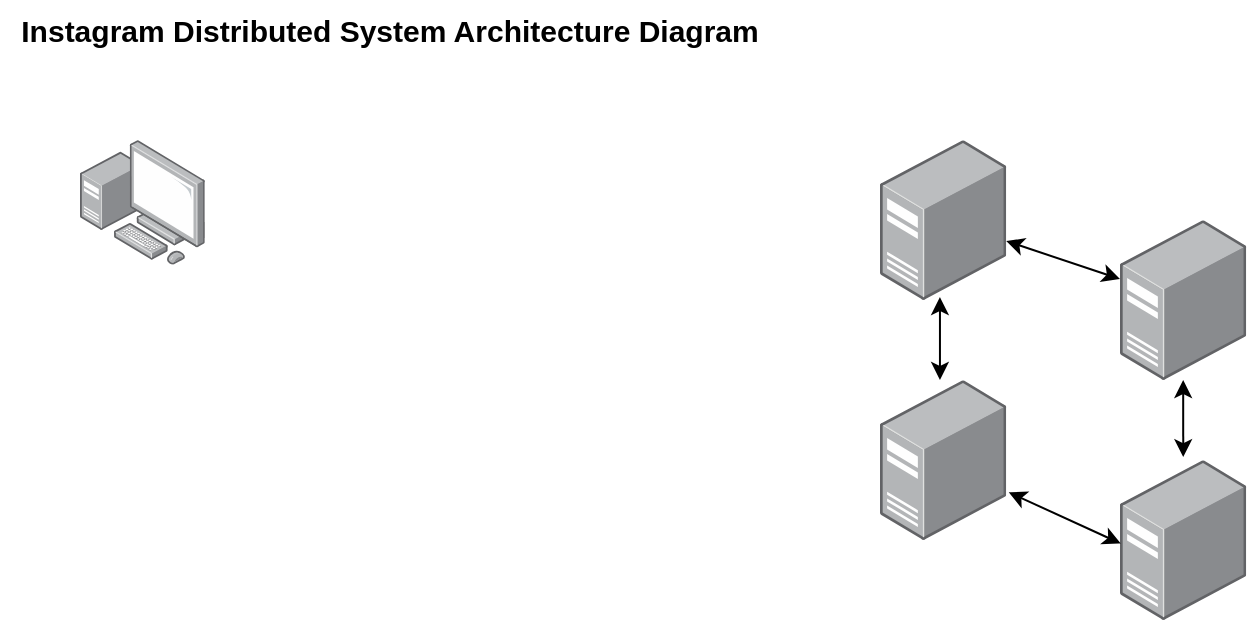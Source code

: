 <mxfile version="21.1.2" type="github">
  <diagram name="Page-1" id="BQi_Npg3bvt2SGq1sg37">
    <mxGraphModel dx="1050" dy="585" grid="1" gridSize="10" guides="1" tooltips="1" connect="1" arrows="1" fold="1" page="1" pageScale="1" pageWidth="1169" pageHeight="827" math="0" shadow="0">
      <root>
        <mxCell id="0" />
        <mxCell id="1" parent="0" />
        <mxCell id="7QXTfeYqioAX42jM7p8--1" value="&lt;b&gt;&lt;font style=&quot;font-size: 15px;&quot;&gt;Instagram Distributed System Architecture Diagram&lt;/font&gt;&lt;/b&gt;" style="text;html=1;strokeColor=none;fillColor=none;align=center;verticalAlign=middle;whiteSpace=wrap;rounded=0;" vertex="1" parent="1">
          <mxGeometry y="10" width="390" height="30" as="geometry" />
        </mxCell>
        <mxCell id="7QXTfeYqioAX42jM7p8--2" value="" style="image;points=[];aspect=fixed;html=1;align=center;shadow=0;dashed=0;image=img/lib/allied_telesis/computer_and_terminals/Server_Desktop.svg;" vertex="1" parent="1">
          <mxGeometry x="440" y="80" width="63.11" height="80" as="geometry" />
        </mxCell>
        <mxCell id="7QXTfeYqioAX42jM7p8--3" value="" style="image;points=[];aspect=fixed;html=1;align=center;shadow=0;dashed=0;image=img/lib/allied_telesis/computer_and_terminals/Personal_Computer_with_Server.svg;" vertex="1" parent="1">
          <mxGeometry x="40" y="80" width="62.4" height="62.4" as="geometry" />
        </mxCell>
        <mxCell id="7QXTfeYqioAX42jM7p8--4" value="" style="image;points=[];aspect=fixed;html=1;align=center;shadow=0;dashed=0;image=img/lib/allied_telesis/computer_and_terminals/Server_Desktop.svg;" vertex="1" parent="1">
          <mxGeometry x="440" y="200" width="63.11" height="80" as="geometry" />
        </mxCell>
        <mxCell id="7QXTfeYqioAX42jM7p8--5" value="" style="image;points=[];aspect=fixed;html=1;align=center;shadow=0;dashed=0;image=img/lib/allied_telesis/computer_and_terminals/Server_Desktop.svg;" vertex="1" parent="1">
          <mxGeometry x="560" y="120" width="63.11" height="80" as="geometry" />
        </mxCell>
        <mxCell id="7QXTfeYqioAX42jM7p8--6" value="" style="image;points=[];aspect=fixed;html=1;align=center;shadow=0;dashed=0;image=img/lib/allied_telesis/computer_and_terminals/Server_Desktop.svg;" vertex="1" parent="1">
          <mxGeometry x="560" y="240" width="63.11" height="80" as="geometry" />
        </mxCell>
        <mxCell id="7QXTfeYqioAX42jM7p8--8" value="" style="endArrow=classic;startArrow=classic;html=1;rounded=0;entryX=0.475;entryY=0.982;entryDx=0;entryDy=0;entryPerimeter=0;exitX=0.475;exitY=0;exitDx=0;exitDy=0;exitPerimeter=0;" edge="1" parent="1" source="7QXTfeYqioAX42jM7p8--4" target="7QXTfeYqioAX42jM7p8--2">
          <mxGeometry width="50" height="50" relative="1" as="geometry">
            <mxPoint x="510" y="290" as="sourcePoint" />
            <mxPoint x="560" y="240" as="targetPoint" />
          </mxGeometry>
        </mxCell>
        <mxCell id="7QXTfeYqioAX42jM7p8--9" value="" style="endArrow=classic;startArrow=classic;html=1;rounded=0;" edge="1" parent="1" source="7QXTfeYqioAX42jM7p8--5" target="7QXTfeYqioAX42jM7p8--2">
          <mxGeometry width="50" height="50" relative="1" as="geometry">
            <mxPoint x="480" y="210" as="sourcePoint" />
            <mxPoint x="480" y="169" as="targetPoint" />
          </mxGeometry>
        </mxCell>
        <mxCell id="7QXTfeYqioAX42jM7p8--10" value="" style="endArrow=classic;startArrow=classic;html=1;rounded=0;entryX=0.501;entryY=-0.018;entryDx=0;entryDy=0;entryPerimeter=0;" edge="1" parent="1" source="7QXTfeYqioAX42jM7p8--5" target="7QXTfeYqioAX42jM7p8--6">
          <mxGeometry width="50" height="50" relative="1" as="geometry">
            <mxPoint x="490" y="220" as="sourcePoint" />
            <mxPoint x="490" y="179" as="targetPoint" />
          </mxGeometry>
        </mxCell>
        <mxCell id="7QXTfeYqioAX42jM7p8--11" value="" style="endArrow=classic;startArrow=classic;html=1;rounded=0;entryX=1.02;entryY=0.702;entryDx=0;entryDy=0;entryPerimeter=0;exitX=0.006;exitY=0.522;exitDx=0;exitDy=0;exitPerimeter=0;" edge="1" parent="1" source="7QXTfeYqioAX42jM7p8--6" target="7QXTfeYqioAX42jM7p8--4">
          <mxGeometry width="50" height="50" relative="1" as="geometry">
            <mxPoint x="500" y="230" as="sourcePoint" />
            <mxPoint x="500" y="189" as="targetPoint" />
          </mxGeometry>
        </mxCell>
      </root>
    </mxGraphModel>
  </diagram>
</mxfile>
